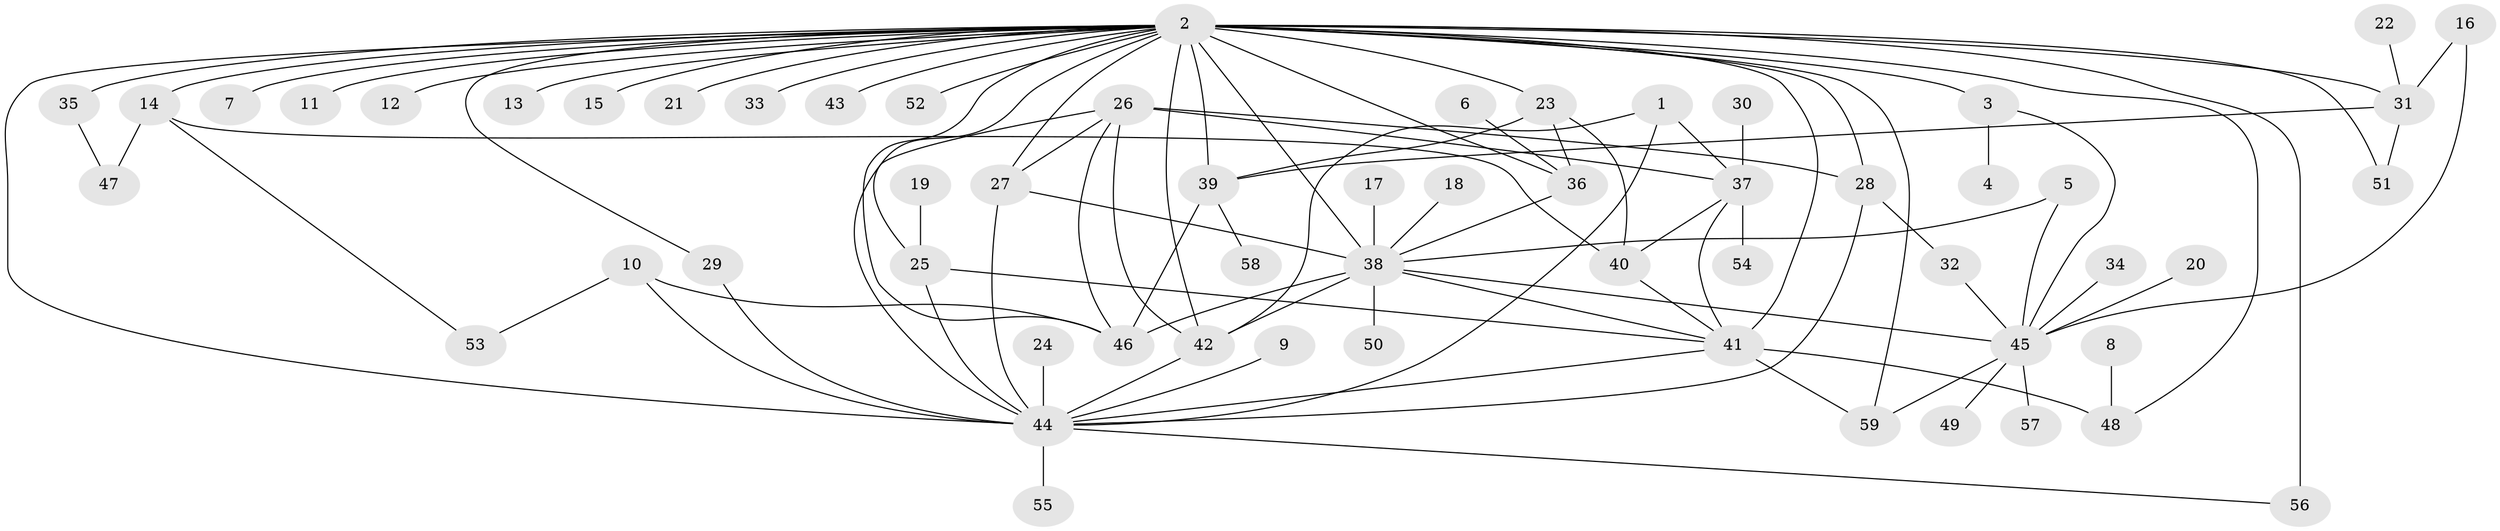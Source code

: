 // original degree distribution, {3: 0.1271186440677966, 38: 0.00847457627118644, 5: 0.03389830508474576, 4: 0.0847457627118644, 9: 0.00847457627118644, 15: 0.00847457627118644, 12: 0.01694915254237288, 6: 0.03389830508474576, 1: 0.4152542372881356, 2: 0.23728813559322035, 7: 0.01694915254237288, 10: 0.00847457627118644}
// Generated by graph-tools (version 1.1) at 2025/26/03/09/25 03:26:02]
// undirected, 59 vertices, 96 edges
graph export_dot {
graph [start="1"]
  node [color=gray90,style=filled];
  1;
  2;
  3;
  4;
  5;
  6;
  7;
  8;
  9;
  10;
  11;
  12;
  13;
  14;
  15;
  16;
  17;
  18;
  19;
  20;
  21;
  22;
  23;
  24;
  25;
  26;
  27;
  28;
  29;
  30;
  31;
  32;
  33;
  34;
  35;
  36;
  37;
  38;
  39;
  40;
  41;
  42;
  43;
  44;
  45;
  46;
  47;
  48;
  49;
  50;
  51;
  52;
  53;
  54;
  55;
  56;
  57;
  58;
  59;
  1 -- 37 [weight=1.0];
  1 -- 42 [weight=1.0];
  1 -- 44 [weight=1.0];
  2 -- 3 [weight=1.0];
  2 -- 7 [weight=1.0];
  2 -- 11 [weight=1.0];
  2 -- 12 [weight=1.0];
  2 -- 13 [weight=1.0];
  2 -- 14 [weight=2.0];
  2 -- 15 [weight=1.0];
  2 -- 21 [weight=1.0];
  2 -- 23 [weight=2.0];
  2 -- 25 [weight=1.0];
  2 -- 27 [weight=1.0];
  2 -- 28 [weight=1.0];
  2 -- 29 [weight=1.0];
  2 -- 31 [weight=1.0];
  2 -- 33 [weight=2.0];
  2 -- 35 [weight=1.0];
  2 -- 36 [weight=3.0];
  2 -- 38 [weight=2.0];
  2 -- 39 [weight=1.0];
  2 -- 41 [weight=2.0];
  2 -- 42 [weight=1.0];
  2 -- 43 [weight=1.0];
  2 -- 44 [weight=1.0];
  2 -- 46 [weight=1.0];
  2 -- 48 [weight=1.0];
  2 -- 51 [weight=1.0];
  2 -- 52 [weight=1.0];
  2 -- 56 [weight=2.0];
  2 -- 59 [weight=1.0];
  3 -- 4 [weight=1.0];
  3 -- 45 [weight=1.0];
  5 -- 38 [weight=1.0];
  5 -- 45 [weight=1.0];
  6 -- 36 [weight=1.0];
  8 -- 48 [weight=1.0];
  9 -- 44 [weight=1.0];
  10 -- 44 [weight=1.0];
  10 -- 46 [weight=1.0];
  10 -- 53 [weight=1.0];
  14 -- 40 [weight=1.0];
  14 -- 47 [weight=1.0];
  14 -- 53 [weight=1.0];
  16 -- 31 [weight=1.0];
  16 -- 45 [weight=1.0];
  17 -- 38 [weight=1.0];
  18 -- 38 [weight=1.0];
  19 -- 25 [weight=1.0];
  20 -- 45 [weight=1.0];
  22 -- 31 [weight=1.0];
  23 -- 36 [weight=1.0];
  23 -- 39 [weight=1.0];
  23 -- 40 [weight=1.0];
  24 -- 44 [weight=1.0];
  25 -- 41 [weight=1.0];
  25 -- 44 [weight=1.0];
  26 -- 27 [weight=1.0];
  26 -- 28 [weight=1.0];
  26 -- 37 [weight=2.0];
  26 -- 42 [weight=1.0];
  26 -- 44 [weight=1.0];
  26 -- 46 [weight=1.0];
  27 -- 38 [weight=1.0];
  27 -- 44 [weight=1.0];
  28 -- 32 [weight=1.0];
  28 -- 44 [weight=1.0];
  29 -- 44 [weight=1.0];
  30 -- 37 [weight=1.0];
  31 -- 39 [weight=1.0];
  31 -- 51 [weight=1.0];
  32 -- 45 [weight=1.0];
  34 -- 45 [weight=1.0];
  35 -- 47 [weight=1.0];
  36 -- 38 [weight=1.0];
  37 -- 40 [weight=2.0];
  37 -- 41 [weight=1.0];
  37 -- 54 [weight=1.0];
  38 -- 41 [weight=1.0];
  38 -- 42 [weight=1.0];
  38 -- 45 [weight=1.0];
  38 -- 46 [weight=1.0];
  38 -- 50 [weight=1.0];
  39 -- 46 [weight=1.0];
  39 -- 58 [weight=3.0];
  40 -- 41 [weight=1.0];
  41 -- 44 [weight=1.0];
  41 -- 48 [weight=2.0];
  41 -- 59 [weight=1.0];
  42 -- 44 [weight=1.0];
  44 -- 55 [weight=1.0];
  44 -- 56 [weight=1.0];
  45 -- 49 [weight=1.0];
  45 -- 57 [weight=1.0];
  45 -- 59 [weight=1.0];
}

